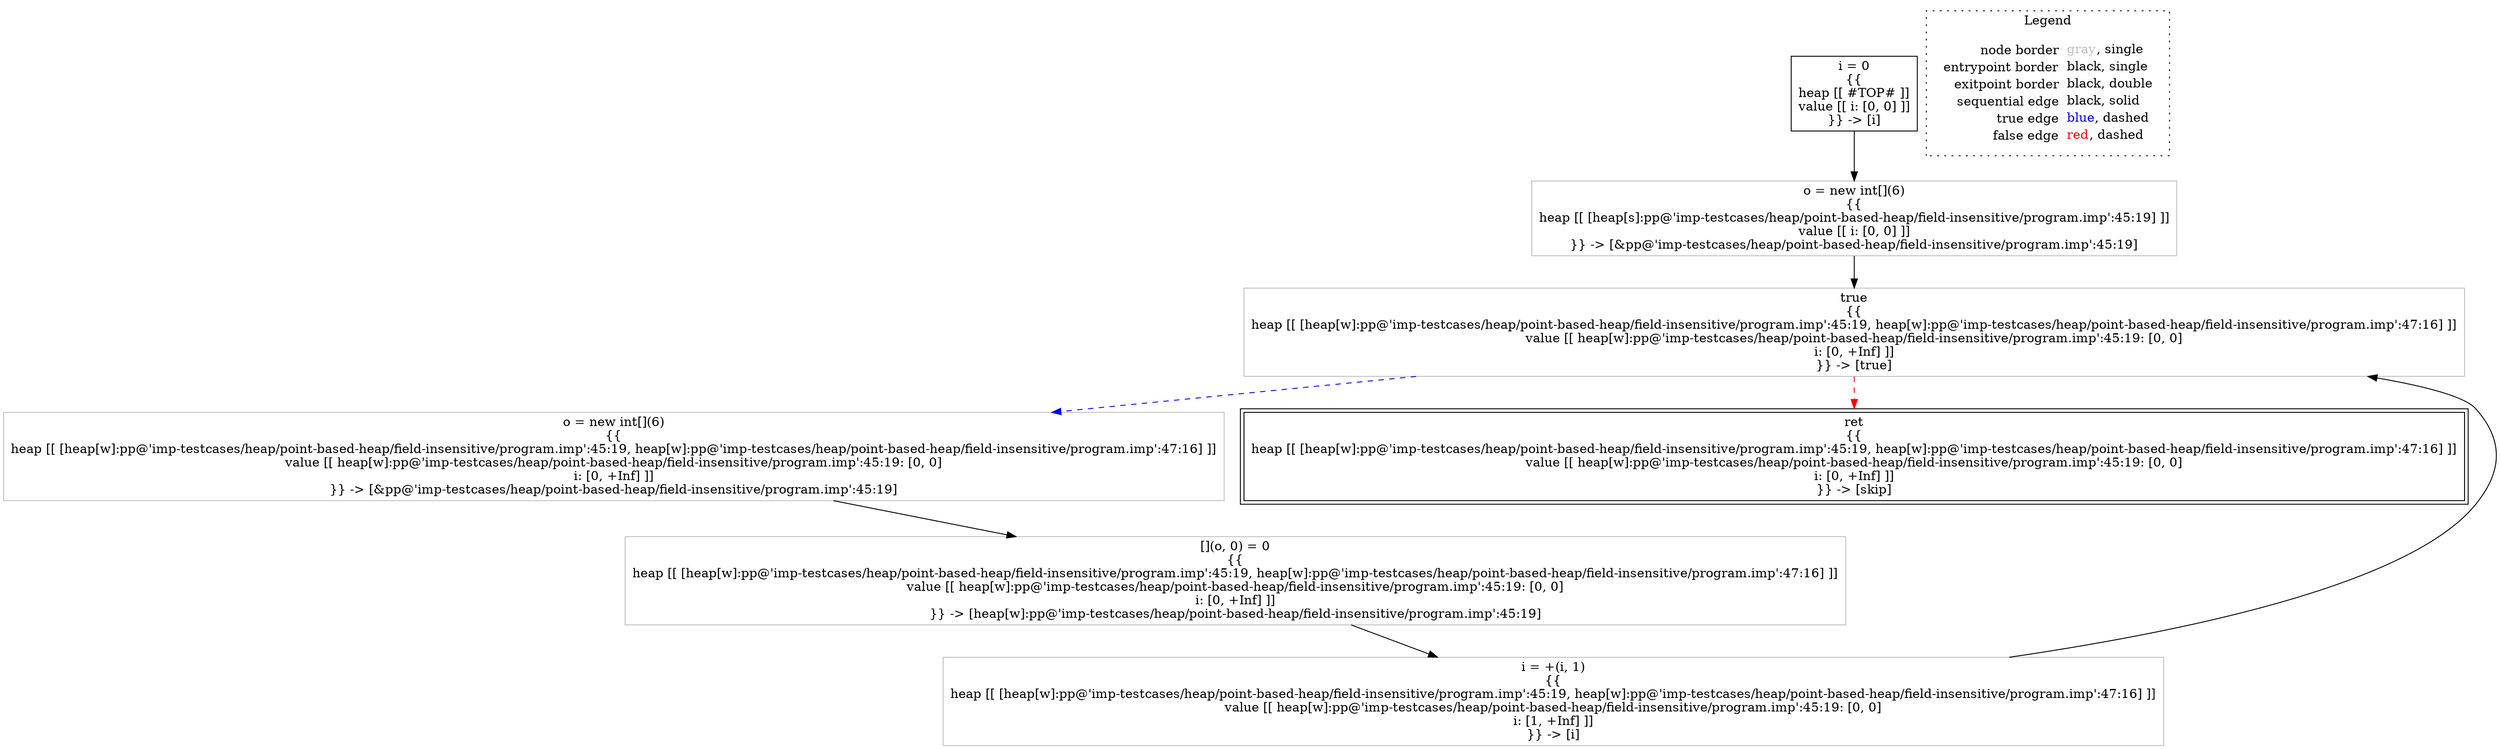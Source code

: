 digraph {
	"node0" [shape="rect",color="black",label=<i = 0<BR/>{{<BR/>heap [[ #TOP# ]]<BR/>value [[ i: [0, 0] ]]<BR/>}} -&gt; [i]>];
	"node1" [shape="rect",color="gray",label=<true<BR/>{{<BR/>heap [[ [heap[w]:pp@'imp-testcases/heap/point-based-heap/field-insensitive/program.imp':45:19, heap[w]:pp@'imp-testcases/heap/point-based-heap/field-insensitive/program.imp':47:16] ]]<BR/>value [[ heap[w]:pp@'imp-testcases/heap/point-based-heap/field-insensitive/program.imp':45:19: [0, 0]<BR/>i: [0, +Inf] ]]<BR/>}} -&gt; [true]>];
	"node2" [shape="rect",color="gray",label=<o = new int[](6)<BR/>{{<BR/>heap [[ [heap[w]:pp@'imp-testcases/heap/point-based-heap/field-insensitive/program.imp':45:19, heap[w]:pp@'imp-testcases/heap/point-based-heap/field-insensitive/program.imp':47:16] ]]<BR/>value [[ heap[w]:pp@'imp-testcases/heap/point-based-heap/field-insensitive/program.imp':45:19: [0, 0]<BR/>i: [0, +Inf] ]]<BR/>}} -&gt; [&amp;pp@'imp-testcases/heap/point-based-heap/field-insensitive/program.imp':45:19]>];
	"node3" [shape="rect",color="black",peripheries="2",label=<ret<BR/>{{<BR/>heap [[ [heap[w]:pp@'imp-testcases/heap/point-based-heap/field-insensitive/program.imp':45:19, heap[w]:pp@'imp-testcases/heap/point-based-heap/field-insensitive/program.imp':47:16] ]]<BR/>value [[ heap[w]:pp@'imp-testcases/heap/point-based-heap/field-insensitive/program.imp':45:19: [0, 0]<BR/>i: [0, +Inf] ]]<BR/>}} -&gt; [skip]>];
	"node4" [shape="rect",color="gray",label=<i = +(i, 1)<BR/>{{<BR/>heap [[ [heap[w]:pp@'imp-testcases/heap/point-based-heap/field-insensitive/program.imp':45:19, heap[w]:pp@'imp-testcases/heap/point-based-heap/field-insensitive/program.imp':47:16] ]]<BR/>value [[ heap[w]:pp@'imp-testcases/heap/point-based-heap/field-insensitive/program.imp':45:19: [0, 0]<BR/>i: [1, +Inf] ]]<BR/>}} -&gt; [i]>];
	"node5" [shape="rect",color="gray",label=<[](o, 0) = 0<BR/>{{<BR/>heap [[ [heap[w]:pp@'imp-testcases/heap/point-based-heap/field-insensitive/program.imp':45:19, heap[w]:pp@'imp-testcases/heap/point-based-heap/field-insensitive/program.imp':47:16] ]]<BR/>value [[ heap[w]:pp@'imp-testcases/heap/point-based-heap/field-insensitive/program.imp':45:19: [0, 0]<BR/>i: [0, +Inf] ]]<BR/>}} -&gt; [heap[w]:pp@'imp-testcases/heap/point-based-heap/field-insensitive/program.imp':45:19]>];
	"node6" [shape="rect",color="gray",label=<o = new int[](6)<BR/>{{<BR/>heap [[ [heap[s]:pp@'imp-testcases/heap/point-based-heap/field-insensitive/program.imp':45:19] ]]<BR/>value [[ i: [0, 0] ]]<BR/>}} -&gt; [&amp;pp@'imp-testcases/heap/point-based-heap/field-insensitive/program.imp':45:19]>];
	"node1" -> "node2" [color="blue",style="dashed"];
	"node1" -> "node3" [color="red",style="dashed"];
	"node2" -> "node5" [color="black"];
	"node4" -> "node1" [color="black"];
	"node0" -> "node6" [color="black"];
	"node5" -> "node4" [color="black"];
	"node6" -> "node1" [color="black"];
subgraph cluster_legend {
	label="Legend";
	style=dotted;
	node [shape=plaintext];
	"legend" [label=<<table border="0" cellpadding="2" cellspacing="0" cellborder="0"><tr><td align="right">node border&nbsp;</td><td align="left"><font color="gray">gray</font>, single</td></tr><tr><td align="right">entrypoint border&nbsp;</td><td align="left"><font color="black">black</font>, single</td></tr><tr><td align="right">exitpoint border&nbsp;</td><td align="left"><font color="black">black</font>, double</td></tr><tr><td align="right">sequential edge&nbsp;</td><td align="left"><font color="black">black</font>, solid</td></tr><tr><td align="right">true edge&nbsp;</td><td align="left"><font color="blue">blue</font>, dashed</td></tr><tr><td align="right">false edge&nbsp;</td><td align="left"><font color="red">red</font>, dashed</td></tr></table>>];
}

}
